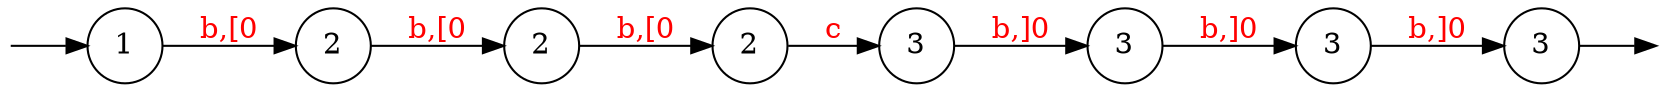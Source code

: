 digraph {
	node [shape=circle];
	Q0 [style=invisible, height=0, width=0, fixedsize=true];
	Q1 [style=invisible, height=0, width=0, fixedsize=true];
	graph [rankdir="LR"];
	5 [label=3];
	0 [label=1];
	4 [label=3];
	6 [label=3];
	3 [label=2];
	1 [label=2];
	2 [label=2];
	7 [label=3];

	Q0 -> 0;

	7 -> Q1;
	3 -> 4  [label="c", fontcolor=red];
	0 -> 1  [label="b,[0", fontcolor=red];
	1 -> 2  [label="b,[0", fontcolor=red];
	2 -> 3  [label="b,[0", fontcolor=red];
	4 -> 5  [label="b,]0", fontcolor=red];
	5 -> 6  [label="b,]0", fontcolor=red];
	6 -> 7  [label="b,]0", fontcolor=red];
}
